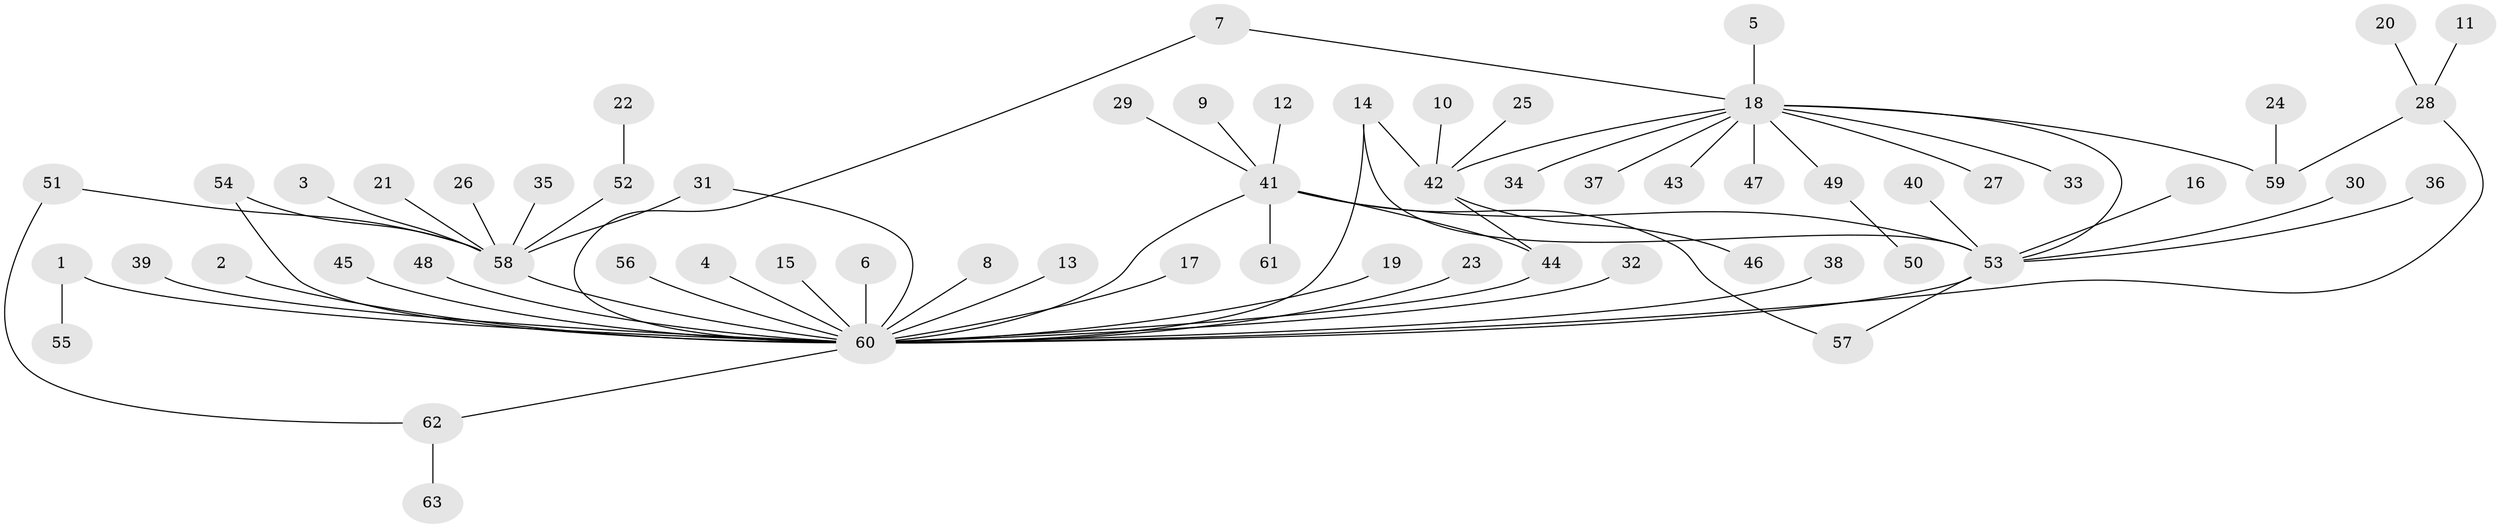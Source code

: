 // original degree distribution, {6: 0.032, 24: 0.008, 11: 0.024, 2: 0.24, 9: 0.008, 8: 0.008, 1: 0.568, 4: 0.04, 3: 0.072}
// Generated by graph-tools (version 1.1) at 2025/49/03/09/25 03:49:46]
// undirected, 63 vertices, 73 edges
graph export_dot {
graph [start="1"]
  node [color=gray90,style=filled];
  1;
  2;
  3;
  4;
  5;
  6;
  7;
  8;
  9;
  10;
  11;
  12;
  13;
  14;
  15;
  16;
  17;
  18;
  19;
  20;
  21;
  22;
  23;
  24;
  25;
  26;
  27;
  28;
  29;
  30;
  31;
  32;
  33;
  34;
  35;
  36;
  37;
  38;
  39;
  40;
  41;
  42;
  43;
  44;
  45;
  46;
  47;
  48;
  49;
  50;
  51;
  52;
  53;
  54;
  55;
  56;
  57;
  58;
  59;
  60;
  61;
  62;
  63;
  1 -- 55 [weight=1.0];
  1 -- 60 [weight=1.0];
  2 -- 60 [weight=1.0];
  3 -- 58 [weight=1.0];
  4 -- 60 [weight=1.0];
  5 -- 18 [weight=1.0];
  6 -- 60 [weight=1.0];
  7 -- 18 [weight=1.0];
  7 -- 60 [weight=1.0];
  8 -- 60 [weight=1.0];
  9 -- 41 [weight=1.0];
  10 -- 42 [weight=1.0];
  11 -- 28 [weight=1.0];
  12 -- 41 [weight=1.0];
  13 -- 60 [weight=1.0];
  14 -- 42 [weight=1.0];
  14 -- 53 [weight=1.0];
  14 -- 60 [weight=1.0];
  15 -- 60 [weight=1.0];
  16 -- 53 [weight=1.0];
  17 -- 60 [weight=1.0];
  18 -- 27 [weight=1.0];
  18 -- 33 [weight=1.0];
  18 -- 34 [weight=1.0];
  18 -- 37 [weight=1.0];
  18 -- 42 [weight=1.0];
  18 -- 43 [weight=1.0];
  18 -- 47 [weight=1.0];
  18 -- 49 [weight=1.0];
  18 -- 53 [weight=1.0];
  18 -- 59 [weight=1.0];
  19 -- 60 [weight=1.0];
  20 -- 28 [weight=1.0];
  21 -- 58 [weight=1.0];
  22 -- 52 [weight=1.0];
  23 -- 60 [weight=1.0];
  24 -- 59 [weight=1.0];
  25 -- 42 [weight=1.0];
  26 -- 58 [weight=1.0];
  28 -- 59 [weight=1.0];
  28 -- 60 [weight=1.0];
  29 -- 41 [weight=1.0];
  30 -- 53 [weight=1.0];
  31 -- 58 [weight=1.0];
  31 -- 60 [weight=1.0];
  32 -- 60 [weight=1.0];
  35 -- 58 [weight=1.0];
  36 -- 53 [weight=1.0];
  38 -- 60 [weight=1.0];
  39 -- 60 [weight=1.0];
  40 -- 53 [weight=1.0];
  41 -- 44 [weight=1.0];
  41 -- 53 [weight=2.0];
  41 -- 57 [weight=1.0];
  41 -- 60 [weight=1.0];
  41 -- 61 [weight=1.0];
  42 -- 44 [weight=1.0];
  42 -- 46 [weight=1.0];
  44 -- 60 [weight=1.0];
  45 -- 60 [weight=1.0];
  48 -- 60 [weight=1.0];
  49 -- 50 [weight=1.0];
  51 -- 58 [weight=1.0];
  51 -- 62 [weight=1.0];
  52 -- 58 [weight=1.0];
  53 -- 57 [weight=1.0];
  53 -- 60 [weight=1.0];
  54 -- 58 [weight=1.0];
  54 -- 60 [weight=1.0];
  56 -- 60 [weight=1.0];
  58 -- 60 [weight=2.0];
  60 -- 62 [weight=1.0];
  62 -- 63 [weight=1.0];
}
